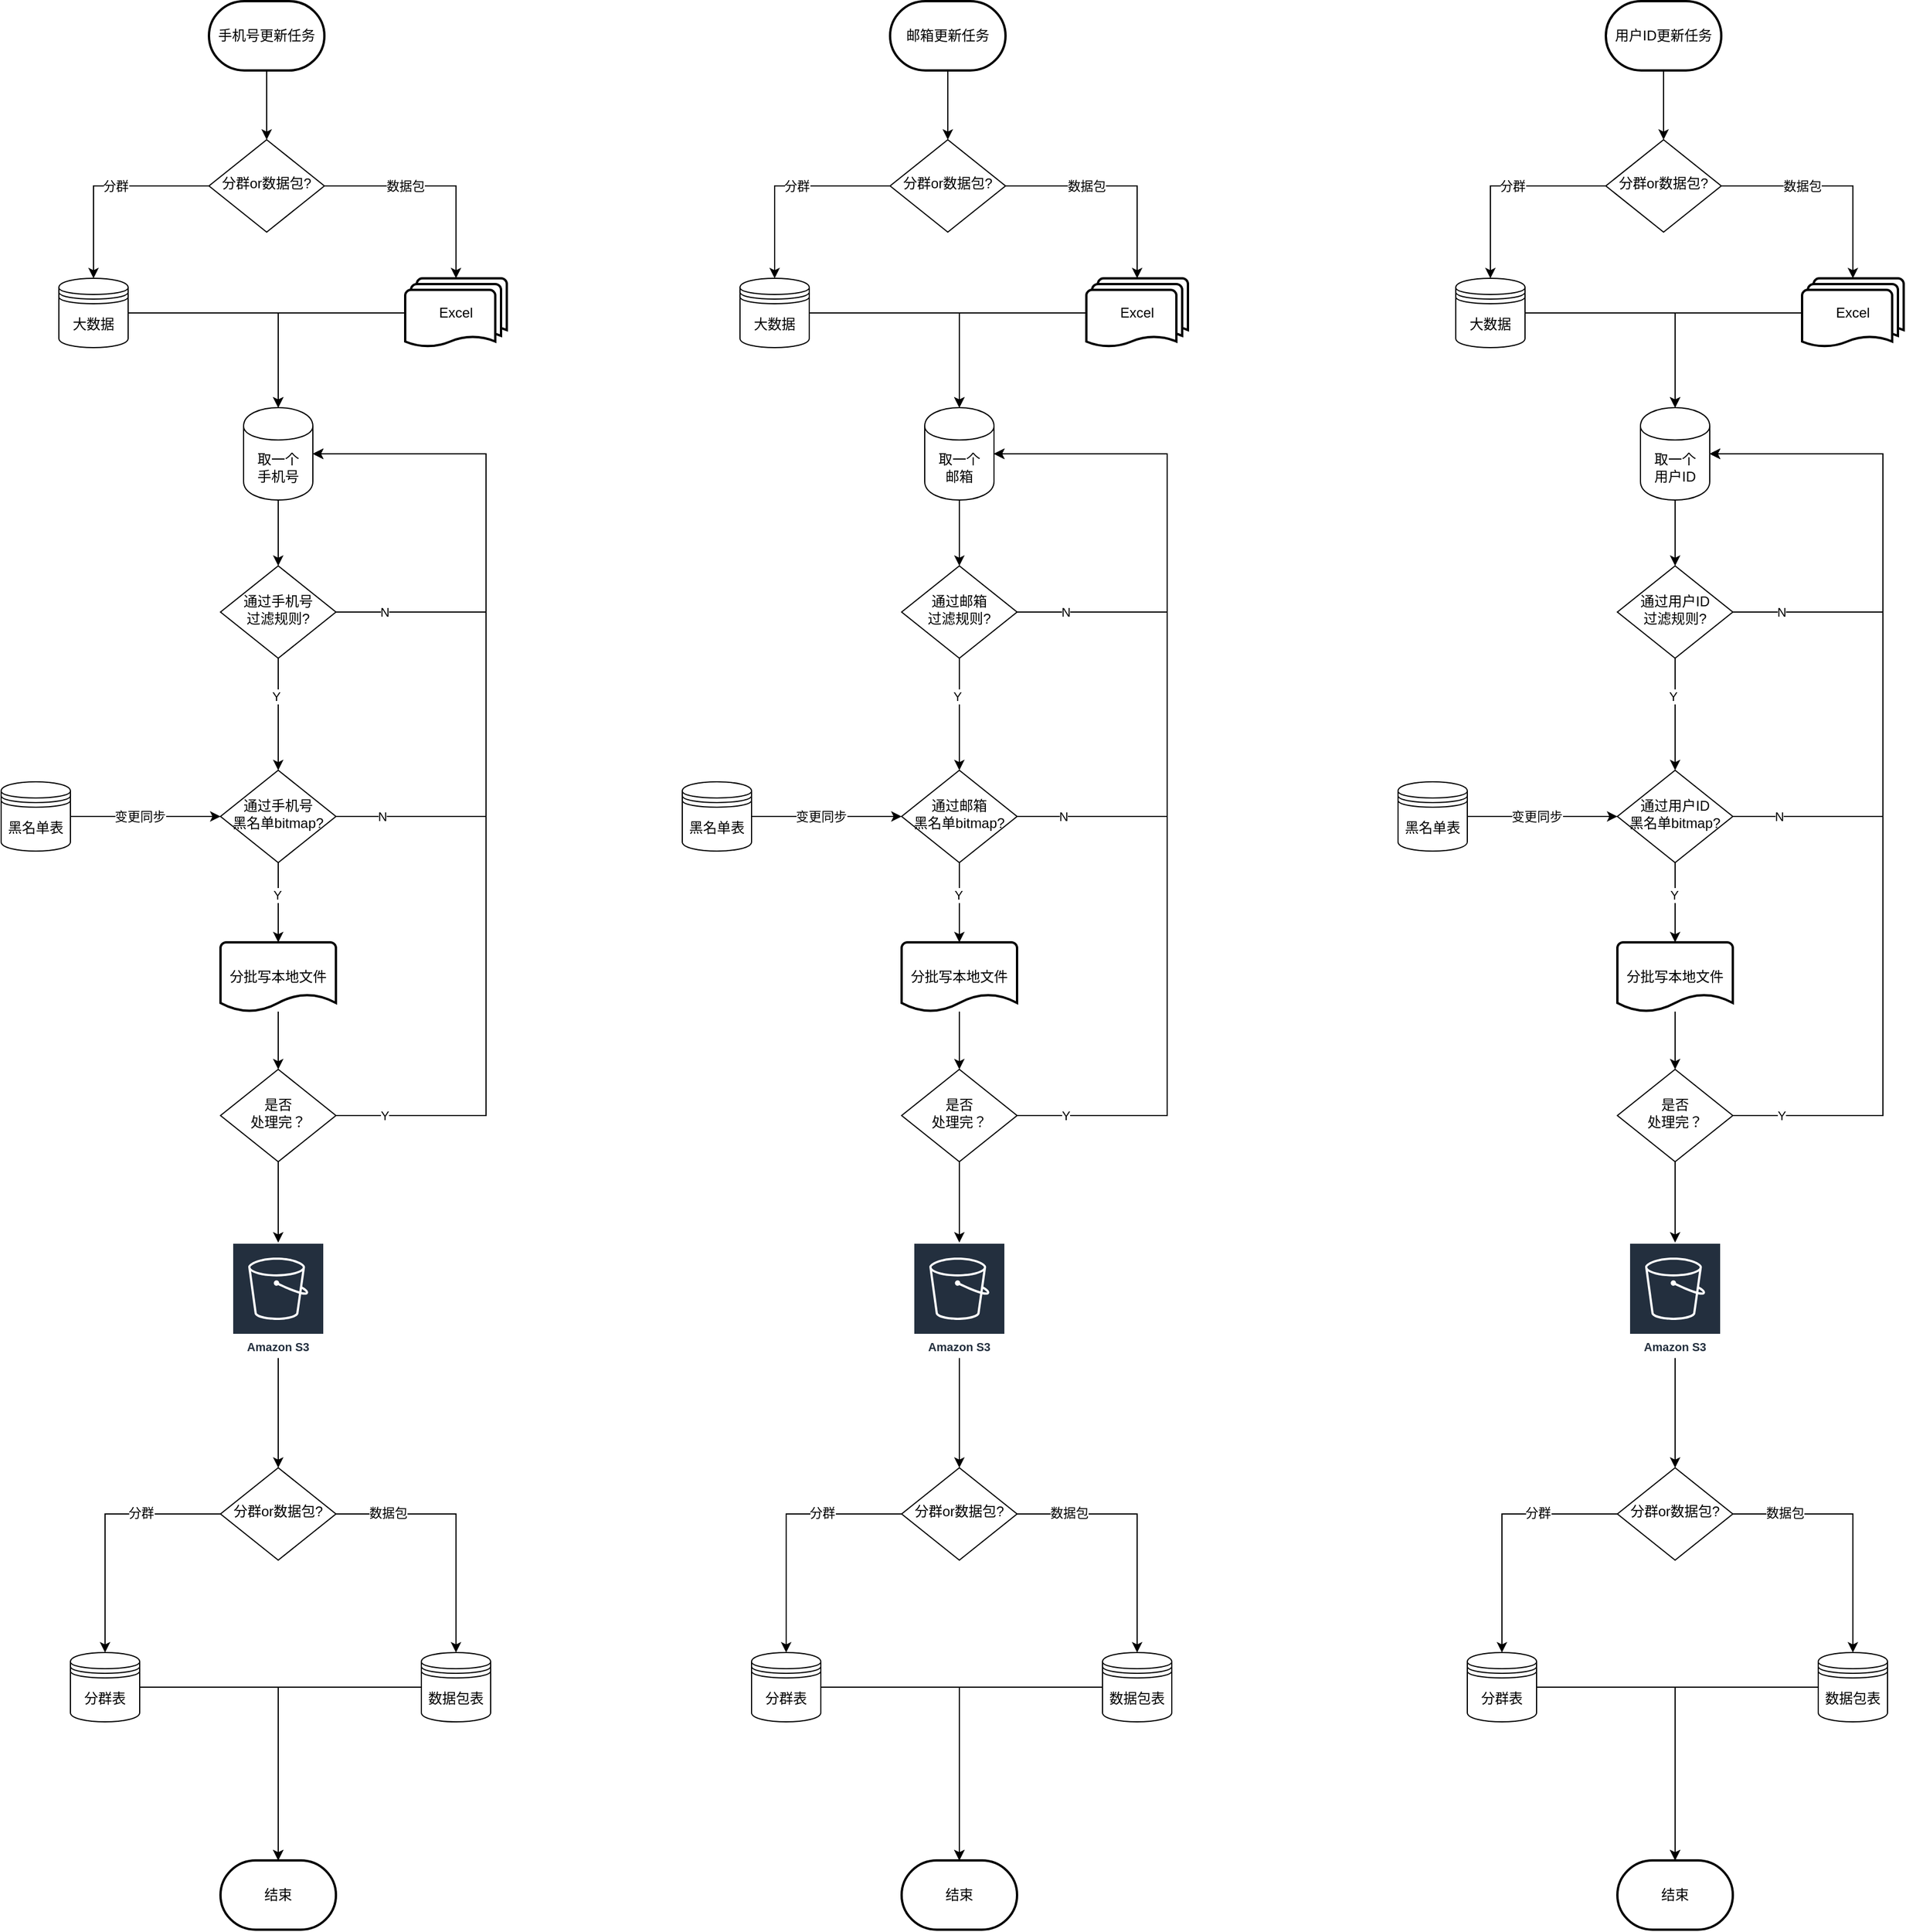 <mxfile version="24.4.13" type="github">
  <diagram id="C5RBs43oDa-KdzZeNtuy" name="Page-1">
    <mxGraphModel dx="2133" dy="1875" grid="1" gridSize="10" guides="1" tooltips="1" connect="1" arrows="1" fold="1" page="1" pageScale="1" pageWidth="827" pageHeight="1169" math="0" shadow="0">
      <root>
        <mxCell id="WIyWlLk6GJQsqaUBKTNV-0" />
        <mxCell id="WIyWlLk6GJQsqaUBKTNV-1" parent="WIyWlLk6GJQsqaUBKTNV-0" />
        <mxCell id="bD7i3Z7t6EMsV-FZN9qI-13" value="" style="edgeStyle=orthogonalEdgeStyle;rounded=0;orthogonalLoop=1;jettySize=auto;html=1;" edge="1" parent="WIyWlLk6GJQsqaUBKTNV-1" source="WIyWlLk6GJQsqaUBKTNV-6" target="bD7i3Z7t6EMsV-FZN9qI-12">
          <mxGeometry relative="1" as="geometry" />
        </mxCell>
        <mxCell id="bD7i3Z7t6EMsV-FZN9qI-194" value="Y" style="edgeLabel;html=1;align=center;verticalAlign=middle;resizable=0;points=[];" vertex="1" connectable="0" parent="bD7i3Z7t6EMsV-FZN9qI-13">
          <mxGeometry x="-0.317" y="-2" relative="1" as="geometry">
            <mxPoint as="offset" />
          </mxGeometry>
        </mxCell>
        <mxCell id="bD7i3Z7t6EMsV-FZN9qI-193" style="edgeStyle=orthogonalEdgeStyle;rounded=0;orthogonalLoop=1;jettySize=auto;html=1;entryX=1;entryY=0.5;entryDx=0;entryDy=0;exitX=1;exitY=0.5;exitDx=0;exitDy=0;" edge="1" parent="WIyWlLk6GJQsqaUBKTNV-1" source="WIyWlLk6GJQsqaUBKTNV-6" target="bD7i3Z7t6EMsV-FZN9qI-188">
          <mxGeometry relative="1" as="geometry">
            <Array as="points">
              <mxPoint x="410" y="359" />
              <mxPoint x="410" y="222" />
            </Array>
          </mxGeometry>
        </mxCell>
        <mxCell id="bD7i3Z7t6EMsV-FZN9qI-197" value="N" style="edgeLabel;html=1;align=center;verticalAlign=middle;resizable=0;points=[];" vertex="1" connectable="0" parent="bD7i3Z7t6EMsV-FZN9qI-193">
          <mxGeometry x="-0.798" relative="1" as="geometry">
            <mxPoint as="offset" />
          </mxGeometry>
        </mxCell>
        <mxCell id="WIyWlLk6GJQsqaUBKTNV-6" value="通过手机号&lt;br&gt;过滤规则?" style="rhombus;whiteSpace=wrap;html=1;shadow=0;fontFamily=Helvetica;fontSize=12;align=center;strokeWidth=1;spacing=6;spacingTop=-4;" parent="WIyWlLk6GJQsqaUBKTNV-1" vertex="1">
          <mxGeometry x="180" y="319" width="100" height="80" as="geometry" />
        </mxCell>
        <mxCell id="bD7i3Z7t6EMsV-FZN9qI-18" value="" style="edgeStyle=orthogonalEdgeStyle;rounded=0;orthogonalLoop=1;jettySize=auto;html=1;" edge="1" parent="WIyWlLk6GJQsqaUBKTNV-1" source="bD7i3Z7t6EMsV-FZN9qI-12" target="bD7i3Z7t6EMsV-FZN9qI-17">
          <mxGeometry relative="1" as="geometry" />
        </mxCell>
        <mxCell id="bD7i3Z7t6EMsV-FZN9qI-19" value="Y" style="edgeLabel;html=1;align=center;verticalAlign=middle;resizable=0;points=[];" vertex="1" connectable="0" parent="bD7i3Z7t6EMsV-FZN9qI-18">
          <mxGeometry x="-0.2" y="-1" relative="1" as="geometry">
            <mxPoint as="offset" />
          </mxGeometry>
        </mxCell>
        <mxCell id="bD7i3Z7t6EMsV-FZN9qI-195" style="edgeStyle=orthogonalEdgeStyle;rounded=0;orthogonalLoop=1;jettySize=auto;html=1;entryX=1;entryY=0.5;entryDx=0;entryDy=0;exitX=1;exitY=0.5;exitDx=0;exitDy=0;" edge="1" parent="WIyWlLk6GJQsqaUBKTNV-1" source="bD7i3Z7t6EMsV-FZN9qI-12" target="bD7i3Z7t6EMsV-FZN9qI-188">
          <mxGeometry relative="1" as="geometry">
            <Array as="points">
              <mxPoint x="410" y="536" />
              <mxPoint x="410" y="222" />
            </Array>
          </mxGeometry>
        </mxCell>
        <mxCell id="bD7i3Z7t6EMsV-FZN9qI-196" value="N" style="edgeLabel;html=1;align=center;verticalAlign=middle;resizable=0;points=[];" vertex="1" connectable="0" parent="bD7i3Z7t6EMsV-FZN9qI-195">
          <mxGeometry x="-0.867" relative="1" as="geometry">
            <mxPoint as="offset" />
          </mxGeometry>
        </mxCell>
        <mxCell id="bD7i3Z7t6EMsV-FZN9qI-12" value="通过手机号&lt;br&gt;黑名单bitmap?" style="rhombus;whiteSpace=wrap;html=1;shadow=0;fontFamily=Helvetica;fontSize=12;align=center;strokeWidth=1;spacing=6;spacingTop=-4;" vertex="1" parent="WIyWlLk6GJQsqaUBKTNV-1">
          <mxGeometry x="180" y="496" width="100" height="80" as="geometry" />
        </mxCell>
        <mxCell id="bD7i3Z7t6EMsV-FZN9qI-171" style="edgeStyle=orthogonalEdgeStyle;rounded=0;orthogonalLoop=1;jettySize=auto;html=1;entryX=0.5;entryY=0;entryDx=0;entryDy=0;" edge="1" parent="WIyWlLk6GJQsqaUBKTNV-1" source="bD7i3Z7t6EMsV-FZN9qI-17" target="bD7i3Z7t6EMsV-FZN9qI-170">
          <mxGeometry relative="1" as="geometry" />
        </mxCell>
        <mxCell id="bD7i3Z7t6EMsV-FZN9qI-17" value="分批写本地文件" style="strokeWidth=2;html=1;shape=mxgraph.flowchart.document2;whiteSpace=wrap;size=0.25;direction=east;" vertex="1" parent="WIyWlLk6GJQsqaUBKTNV-1">
          <mxGeometry x="180" y="645" width="100" height="60" as="geometry" />
        </mxCell>
        <mxCell id="bD7i3Z7t6EMsV-FZN9qI-22" value="分群表" style="shape=datastore;whiteSpace=wrap;html=1;" vertex="1" parent="WIyWlLk6GJQsqaUBKTNV-1">
          <mxGeometry x="50" y="1260" width="60" height="60" as="geometry" />
        </mxCell>
        <mxCell id="bD7i3Z7t6EMsV-FZN9qI-26" value="数据包表" style="shape=datastore;whiteSpace=wrap;html=1;" vertex="1" parent="WIyWlLk6GJQsqaUBKTNV-1">
          <mxGeometry x="354" y="1260" width="60" height="60" as="geometry" />
        </mxCell>
        <mxCell id="bD7i3Z7t6EMsV-FZN9qI-200" value="" style="edgeStyle=orthogonalEdgeStyle;rounded=0;orthogonalLoop=1;jettySize=auto;html=1;" edge="1" parent="WIyWlLk6GJQsqaUBKTNV-1" source="bD7i3Z7t6EMsV-FZN9qI-32" target="bD7i3Z7t6EMsV-FZN9qI-175">
          <mxGeometry relative="1" as="geometry" />
        </mxCell>
        <mxCell id="bD7i3Z7t6EMsV-FZN9qI-32" value="手机号更新任务" style="strokeWidth=2;html=1;shape=mxgraph.flowchart.terminator;whiteSpace=wrap;" vertex="1" parent="WIyWlLk6GJQsqaUBKTNV-1">
          <mxGeometry x="170" y="-170" width="100" height="60" as="geometry" />
        </mxCell>
        <mxCell id="bD7i3Z7t6EMsV-FZN9qI-35" value="结束" style="strokeWidth=2;html=1;shape=mxgraph.flowchart.terminator;whiteSpace=wrap;" vertex="1" parent="WIyWlLk6GJQsqaUBKTNV-1">
          <mxGeometry x="180" y="1440" width="100" height="60" as="geometry" />
        </mxCell>
        <mxCell id="bD7i3Z7t6EMsV-FZN9qI-75" style="edgeStyle=orthogonalEdgeStyle;rounded=0;orthogonalLoop=1;jettySize=auto;html=1;entryX=0;entryY=0.5;entryDx=0;entryDy=0;" edge="1" parent="WIyWlLk6GJQsqaUBKTNV-1" source="bD7i3Z7t6EMsV-FZN9qI-74" target="bD7i3Z7t6EMsV-FZN9qI-12">
          <mxGeometry relative="1" as="geometry" />
        </mxCell>
        <mxCell id="bD7i3Z7t6EMsV-FZN9qI-76" value="变更同步" style="edgeLabel;html=1;align=center;verticalAlign=middle;resizable=0;points=[];" vertex="1" connectable="0" parent="bD7i3Z7t6EMsV-FZN9qI-75">
          <mxGeometry x="-0.083" y="-3" relative="1" as="geometry">
            <mxPoint y="-3" as="offset" />
          </mxGeometry>
        </mxCell>
        <mxCell id="bD7i3Z7t6EMsV-FZN9qI-74" value="黑名单表" style="shape=datastore;whiteSpace=wrap;html=1;" vertex="1" parent="WIyWlLk6GJQsqaUBKTNV-1">
          <mxGeometry x="-10" y="506" width="60" height="60" as="geometry" />
        </mxCell>
        <mxCell id="bD7i3Z7t6EMsV-FZN9qI-198" style="edgeStyle=orthogonalEdgeStyle;rounded=0;orthogonalLoop=1;jettySize=auto;html=1;entryX=1;entryY=0.5;entryDx=0;entryDy=0;exitX=1;exitY=0.5;exitDx=0;exitDy=0;" edge="1" parent="WIyWlLk6GJQsqaUBKTNV-1" source="bD7i3Z7t6EMsV-FZN9qI-170" target="bD7i3Z7t6EMsV-FZN9qI-188">
          <mxGeometry relative="1" as="geometry">
            <Array as="points">
              <mxPoint x="410" y="795" />
              <mxPoint x="410" y="222" />
            </Array>
          </mxGeometry>
        </mxCell>
        <mxCell id="bD7i3Z7t6EMsV-FZN9qI-199" value="Y" style="edgeLabel;html=1;align=center;verticalAlign=middle;resizable=0;points=[];" vertex="1" connectable="0" parent="bD7i3Z7t6EMsV-FZN9qI-198">
          <mxGeometry x="-0.902" relative="1" as="geometry">
            <mxPoint as="offset" />
          </mxGeometry>
        </mxCell>
        <mxCell id="bD7i3Z7t6EMsV-FZN9qI-207" value="" style="edgeStyle=orthogonalEdgeStyle;rounded=0;orthogonalLoop=1;jettySize=auto;html=1;" edge="1" parent="WIyWlLk6GJQsqaUBKTNV-1" source="bD7i3Z7t6EMsV-FZN9qI-170" target="bD7i3Z7t6EMsV-FZN9qI-206">
          <mxGeometry relative="1" as="geometry" />
        </mxCell>
        <mxCell id="bD7i3Z7t6EMsV-FZN9qI-170" value="是否&lt;br&gt;处理完？" style="rhombus;whiteSpace=wrap;html=1;shadow=0;fontFamily=Helvetica;fontSize=12;align=center;strokeWidth=1;spacing=6;spacingTop=-4;" vertex="1" parent="WIyWlLk6GJQsqaUBKTNV-1">
          <mxGeometry x="180" y="755" width="100" height="80" as="geometry" />
        </mxCell>
        <mxCell id="bD7i3Z7t6EMsV-FZN9qI-177" style="edgeStyle=orthogonalEdgeStyle;rounded=0;orthogonalLoop=1;jettySize=auto;html=1;exitX=0;exitY=0.5;exitDx=0;exitDy=0;entryX=0.5;entryY=0;entryDx=0;entryDy=0;" edge="1" parent="WIyWlLk6GJQsqaUBKTNV-1" source="bD7i3Z7t6EMsV-FZN9qI-175" target="bD7i3Z7t6EMsV-FZN9qI-176">
          <mxGeometry relative="1" as="geometry" />
        </mxCell>
        <mxCell id="bD7i3Z7t6EMsV-FZN9qI-178" value="分群" style="edgeLabel;html=1;align=center;verticalAlign=middle;resizable=0;points=[];" vertex="1" connectable="0" parent="bD7i3Z7t6EMsV-FZN9qI-177">
          <mxGeometry x="-0.1" y="3" relative="1" as="geometry">
            <mxPoint y="-3" as="offset" />
          </mxGeometry>
        </mxCell>
        <mxCell id="bD7i3Z7t6EMsV-FZN9qI-175" value="分群or数据包?" style="rhombus;whiteSpace=wrap;html=1;shadow=0;fontFamily=Helvetica;fontSize=12;align=center;strokeWidth=1;spacing=6;spacingTop=-4;" vertex="1" parent="WIyWlLk6GJQsqaUBKTNV-1">
          <mxGeometry x="170" y="-50" width="100" height="80" as="geometry" />
        </mxCell>
        <mxCell id="bD7i3Z7t6EMsV-FZN9qI-189" style="edgeStyle=orthogonalEdgeStyle;rounded=0;orthogonalLoop=1;jettySize=auto;html=1;entryX=0.5;entryY=0;entryDx=0;entryDy=0;" edge="1" parent="WIyWlLk6GJQsqaUBKTNV-1" source="bD7i3Z7t6EMsV-FZN9qI-176" target="bD7i3Z7t6EMsV-FZN9qI-188">
          <mxGeometry relative="1" as="geometry" />
        </mxCell>
        <mxCell id="bD7i3Z7t6EMsV-FZN9qI-176" value="大数据" style="shape=datastore;whiteSpace=wrap;html=1;" vertex="1" parent="WIyWlLk6GJQsqaUBKTNV-1">
          <mxGeometry x="40" y="70" width="60" height="60" as="geometry" />
        </mxCell>
        <mxCell id="bD7i3Z7t6EMsV-FZN9qI-190" style="edgeStyle=orthogonalEdgeStyle;rounded=0;orthogonalLoop=1;jettySize=auto;html=1;entryX=0.5;entryY=0;entryDx=0;entryDy=0;" edge="1" parent="WIyWlLk6GJQsqaUBKTNV-1" source="bD7i3Z7t6EMsV-FZN9qI-179" target="bD7i3Z7t6EMsV-FZN9qI-188">
          <mxGeometry relative="1" as="geometry" />
        </mxCell>
        <mxCell id="bD7i3Z7t6EMsV-FZN9qI-179" value="Excel" style="strokeWidth=2;html=1;shape=mxgraph.flowchart.multi-document;whiteSpace=wrap;" vertex="1" parent="WIyWlLk6GJQsqaUBKTNV-1">
          <mxGeometry x="340" y="70" width="88" height="60" as="geometry" />
        </mxCell>
        <mxCell id="bD7i3Z7t6EMsV-FZN9qI-180" style="edgeStyle=orthogonalEdgeStyle;rounded=0;orthogonalLoop=1;jettySize=auto;html=1;entryX=0.5;entryY=0;entryDx=0;entryDy=0;entryPerimeter=0;" edge="1" parent="WIyWlLk6GJQsqaUBKTNV-1" source="bD7i3Z7t6EMsV-FZN9qI-175" target="bD7i3Z7t6EMsV-FZN9qI-179">
          <mxGeometry relative="1" as="geometry" />
        </mxCell>
        <mxCell id="bD7i3Z7t6EMsV-FZN9qI-181" value="数据包" style="edgeLabel;html=1;align=center;verticalAlign=middle;resizable=0;points=[];" vertex="1" connectable="0" parent="bD7i3Z7t6EMsV-FZN9qI-180">
          <mxGeometry x="-0.283" y="-2" relative="1" as="geometry">
            <mxPoint y="-2" as="offset" />
          </mxGeometry>
        </mxCell>
        <mxCell id="bD7i3Z7t6EMsV-FZN9qI-191" style="edgeStyle=orthogonalEdgeStyle;rounded=0;orthogonalLoop=1;jettySize=auto;html=1;entryX=0.5;entryY=0;entryDx=0;entryDy=0;" edge="1" parent="WIyWlLk6GJQsqaUBKTNV-1" source="bD7i3Z7t6EMsV-FZN9qI-188" target="WIyWlLk6GJQsqaUBKTNV-6">
          <mxGeometry relative="1" as="geometry" />
        </mxCell>
        <mxCell id="bD7i3Z7t6EMsV-FZN9qI-188" value="取一个&lt;br&gt;手机号" style="shape=cylinder;whiteSpace=wrap;html=1;boundedLbl=1;backgroundOutline=1;" vertex="1" parent="WIyWlLk6GJQsqaUBKTNV-1">
          <mxGeometry x="200" y="182" width="60" height="80" as="geometry" />
        </mxCell>
        <mxCell id="bD7i3Z7t6EMsV-FZN9qI-204" style="edgeStyle=orthogonalEdgeStyle;rounded=0;orthogonalLoop=1;jettySize=auto;html=1;exitX=0;exitY=0.5;exitDx=0;exitDy=0;entryX=0.5;entryY=0;entryDx=0;entryDy=0;" edge="1" parent="WIyWlLk6GJQsqaUBKTNV-1" source="bD7i3Z7t6EMsV-FZN9qI-201" target="bD7i3Z7t6EMsV-FZN9qI-22">
          <mxGeometry relative="1" as="geometry" />
        </mxCell>
        <mxCell id="bD7i3Z7t6EMsV-FZN9qI-211" value="分群" style="edgeLabel;html=1;align=center;verticalAlign=middle;resizable=0;points=[];" vertex="1" connectable="0" parent="bD7i3Z7t6EMsV-FZN9qI-204">
          <mxGeometry x="-0.373" y="3" relative="1" as="geometry">
            <mxPoint y="-4" as="offset" />
          </mxGeometry>
        </mxCell>
        <mxCell id="bD7i3Z7t6EMsV-FZN9qI-205" style="edgeStyle=orthogonalEdgeStyle;rounded=0;orthogonalLoop=1;jettySize=auto;html=1;" edge="1" parent="WIyWlLk6GJQsqaUBKTNV-1" source="bD7i3Z7t6EMsV-FZN9qI-201" target="bD7i3Z7t6EMsV-FZN9qI-26">
          <mxGeometry relative="1" as="geometry" />
        </mxCell>
        <mxCell id="bD7i3Z7t6EMsV-FZN9qI-212" value="数据包" style="edgeLabel;html=1;align=center;verticalAlign=middle;resizable=0;points=[];" vertex="1" connectable="0" parent="bD7i3Z7t6EMsV-FZN9qI-205">
          <mxGeometry x="-0.598" y="3" relative="1" as="geometry">
            <mxPoint y="2" as="offset" />
          </mxGeometry>
        </mxCell>
        <mxCell id="bD7i3Z7t6EMsV-FZN9qI-201" value="分群or数据包?" style="rhombus;whiteSpace=wrap;html=1;shadow=0;fontFamily=Helvetica;fontSize=12;align=center;strokeWidth=1;spacing=6;spacingTop=-4;" vertex="1" parent="WIyWlLk6GJQsqaUBKTNV-1">
          <mxGeometry x="180" y="1100" width="100" height="80" as="geometry" />
        </mxCell>
        <mxCell id="bD7i3Z7t6EMsV-FZN9qI-208" value="" style="edgeStyle=orthogonalEdgeStyle;rounded=0;orthogonalLoop=1;jettySize=auto;html=1;" edge="1" parent="WIyWlLk6GJQsqaUBKTNV-1" source="bD7i3Z7t6EMsV-FZN9qI-206" target="bD7i3Z7t6EMsV-FZN9qI-201">
          <mxGeometry relative="1" as="geometry" />
        </mxCell>
        <mxCell id="bD7i3Z7t6EMsV-FZN9qI-206" value="Amazon S3" style="sketch=0;outlineConnect=0;fontColor=#232F3E;gradientColor=none;strokeColor=#ffffff;fillColor=#232F3E;dashed=0;verticalLabelPosition=middle;verticalAlign=bottom;align=center;html=1;whiteSpace=wrap;fontSize=10;fontStyle=1;spacing=3;shape=mxgraph.aws4.productIcon;prIcon=mxgraph.aws4.s3;" vertex="1" parent="WIyWlLk6GJQsqaUBKTNV-1">
          <mxGeometry x="190" y="905" width="80" height="100" as="geometry" />
        </mxCell>
        <mxCell id="bD7i3Z7t6EMsV-FZN9qI-209" style="edgeStyle=orthogonalEdgeStyle;rounded=0;orthogonalLoop=1;jettySize=auto;html=1;entryX=0.5;entryY=0;entryDx=0;entryDy=0;entryPerimeter=0;" edge="1" parent="WIyWlLk6GJQsqaUBKTNV-1" source="bD7i3Z7t6EMsV-FZN9qI-22" target="bD7i3Z7t6EMsV-FZN9qI-35">
          <mxGeometry relative="1" as="geometry" />
        </mxCell>
        <mxCell id="bD7i3Z7t6EMsV-FZN9qI-210" style="edgeStyle=orthogonalEdgeStyle;rounded=0;orthogonalLoop=1;jettySize=auto;html=1;entryX=0.5;entryY=0;entryDx=0;entryDy=0;entryPerimeter=0;" edge="1" parent="WIyWlLk6GJQsqaUBKTNV-1" source="bD7i3Z7t6EMsV-FZN9qI-26" target="bD7i3Z7t6EMsV-FZN9qI-35">
          <mxGeometry relative="1" as="geometry" />
        </mxCell>
        <mxCell id="bD7i3Z7t6EMsV-FZN9qI-213" value="" style="edgeStyle=orthogonalEdgeStyle;rounded=0;orthogonalLoop=1;jettySize=auto;html=1;" edge="1" parent="WIyWlLk6GJQsqaUBKTNV-1" source="bD7i3Z7t6EMsV-FZN9qI-217" target="bD7i3Z7t6EMsV-FZN9qI-222">
          <mxGeometry relative="1" as="geometry" />
        </mxCell>
        <mxCell id="bD7i3Z7t6EMsV-FZN9qI-214" value="Y" style="edgeLabel;html=1;align=center;verticalAlign=middle;resizable=0;points=[];" vertex="1" connectable="0" parent="bD7i3Z7t6EMsV-FZN9qI-213">
          <mxGeometry x="-0.317" y="-2" relative="1" as="geometry">
            <mxPoint as="offset" />
          </mxGeometry>
        </mxCell>
        <mxCell id="bD7i3Z7t6EMsV-FZN9qI-215" style="edgeStyle=orthogonalEdgeStyle;rounded=0;orthogonalLoop=1;jettySize=auto;html=1;entryX=1;entryY=0.5;entryDx=0;entryDy=0;exitX=1;exitY=0.5;exitDx=0;exitDy=0;" edge="1" parent="WIyWlLk6GJQsqaUBKTNV-1" source="bD7i3Z7t6EMsV-FZN9qI-217" target="bD7i3Z7t6EMsV-FZN9qI-247">
          <mxGeometry relative="1" as="geometry">
            <Array as="points">
              <mxPoint x="1000" y="359" />
              <mxPoint x="1000" y="222" />
            </Array>
          </mxGeometry>
        </mxCell>
        <mxCell id="bD7i3Z7t6EMsV-FZN9qI-216" value="N" style="edgeLabel;html=1;align=center;verticalAlign=middle;resizable=0;points=[];" vertex="1" connectable="0" parent="bD7i3Z7t6EMsV-FZN9qI-215">
          <mxGeometry x="-0.798" relative="1" as="geometry">
            <mxPoint as="offset" />
          </mxGeometry>
        </mxCell>
        <mxCell id="bD7i3Z7t6EMsV-FZN9qI-217" value="通过邮箱&lt;br&gt;过滤规则?" style="rhombus;whiteSpace=wrap;html=1;shadow=0;fontFamily=Helvetica;fontSize=12;align=center;strokeWidth=1;spacing=6;spacingTop=-4;" vertex="1" parent="WIyWlLk6GJQsqaUBKTNV-1">
          <mxGeometry x="770" y="319" width="100" height="80" as="geometry" />
        </mxCell>
        <mxCell id="bD7i3Z7t6EMsV-FZN9qI-218" value="" style="edgeStyle=orthogonalEdgeStyle;rounded=0;orthogonalLoop=1;jettySize=auto;html=1;" edge="1" parent="WIyWlLk6GJQsqaUBKTNV-1" source="bD7i3Z7t6EMsV-FZN9qI-222" target="bD7i3Z7t6EMsV-FZN9qI-224">
          <mxGeometry relative="1" as="geometry" />
        </mxCell>
        <mxCell id="bD7i3Z7t6EMsV-FZN9qI-219" value="Y" style="edgeLabel;html=1;align=center;verticalAlign=middle;resizable=0;points=[];" vertex="1" connectable="0" parent="bD7i3Z7t6EMsV-FZN9qI-218">
          <mxGeometry x="-0.2" y="-1" relative="1" as="geometry">
            <mxPoint as="offset" />
          </mxGeometry>
        </mxCell>
        <mxCell id="bD7i3Z7t6EMsV-FZN9qI-220" style="edgeStyle=orthogonalEdgeStyle;rounded=0;orthogonalLoop=1;jettySize=auto;html=1;entryX=1;entryY=0.5;entryDx=0;entryDy=0;exitX=1;exitY=0.5;exitDx=0;exitDy=0;" edge="1" parent="WIyWlLk6GJQsqaUBKTNV-1" source="bD7i3Z7t6EMsV-FZN9qI-222" target="bD7i3Z7t6EMsV-FZN9qI-247">
          <mxGeometry relative="1" as="geometry">
            <Array as="points">
              <mxPoint x="1000" y="536" />
              <mxPoint x="1000" y="222" />
            </Array>
          </mxGeometry>
        </mxCell>
        <mxCell id="bD7i3Z7t6EMsV-FZN9qI-221" value="N" style="edgeLabel;html=1;align=center;verticalAlign=middle;resizable=0;points=[];" vertex="1" connectable="0" parent="bD7i3Z7t6EMsV-FZN9qI-220">
          <mxGeometry x="-0.867" relative="1" as="geometry">
            <mxPoint as="offset" />
          </mxGeometry>
        </mxCell>
        <mxCell id="bD7i3Z7t6EMsV-FZN9qI-222" value="通过邮箱&lt;br&gt;黑名单bitmap?" style="rhombus;whiteSpace=wrap;html=1;shadow=0;fontFamily=Helvetica;fontSize=12;align=center;strokeWidth=1;spacing=6;spacingTop=-4;" vertex="1" parent="WIyWlLk6GJQsqaUBKTNV-1">
          <mxGeometry x="770" y="496" width="100" height="80" as="geometry" />
        </mxCell>
        <mxCell id="bD7i3Z7t6EMsV-FZN9qI-223" style="edgeStyle=orthogonalEdgeStyle;rounded=0;orthogonalLoop=1;jettySize=auto;html=1;entryX=0.5;entryY=0;entryDx=0;entryDy=0;" edge="1" parent="WIyWlLk6GJQsqaUBKTNV-1" source="bD7i3Z7t6EMsV-FZN9qI-224" target="bD7i3Z7t6EMsV-FZN9qI-236">
          <mxGeometry relative="1" as="geometry" />
        </mxCell>
        <mxCell id="bD7i3Z7t6EMsV-FZN9qI-224" value="分批写本地文件" style="strokeWidth=2;html=1;shape=mxgraph.flowchart.document2;whiteSpace=wrap;size=0.25;direction=east;" vertex="1" parent="WIyWlLk6GJQsqaUBKTNV-1">
          <mxGeometry x="770" y="645" width="100" height="60" as="geometry" />
        </mxCell>
        <mxCell id="bD7i3Z7t6EMsV-FZN9qI-225" value="分群表" style="shape=datastore;whiteSpace=wrap;html=1;" vertex="1" parent="WIyWlLk6GJQsqaUBKTNV-1">
          <mxGeometry x="640" y="1260" width="60" height="60" as="geometry" />
        </mxCell>
        <mxCell id="bD7i3Z7t6EMsV-FZN9qI-226" value="数据包表" style="shape=datastore;whiteSpace=wrap;html=1;" vertex="1" parent="WIyWlLk6GJQsqaUBKTNV-1">
          <mxGeometry x="944" y="1260" width="60" height="60" as="geometry" />
        </mxCell>
        <mxCell id="bD7i3Z7t6EMsV-FZN9qI-227" value="" style="edgeStyle=orthogonalEdgeStyle;rounded=0;orthogonalLoop=1;jettySize=auto;html=1;" edge="1" parent="WIyWlLk6GJQsqaUBKTNV-1" source="bD7i3Z7t6EMsV-FZN9qI-228" target="bD7i3Z7t6EMsV-FZN9qI-239">
          <mxGeometry relative="1" as="geometry" />
        </mxCell>
        <mxCell id="bD7i3Z7t6EMsV-FZN9qI-228" value="邮箱更新任务" style="strokeWidth=2;html=1;shape=mxgraph.flowchart.terminator;whiteSpace=wrap;" vertex="1" parent="WIyWlLk6GJQsqaUBKTNV-1">
          <mxGeometry x="760" y="-170" width="100" height="60" as="geometry" />
        </mxCell>
        <mxCell id="bD7i3Z7t6EMsV-FZN9qI-229" value="结束" style="strokeWidth=2;html=1;shape=mxgraph.flowchart.terminator;whiteSpace=wrap;" vertex="1" parent="WIyWlLk6GJQsqaUBKTNV-1">
          <mxGeometry x="770" y="1440" width="100" height="60" as="geometry" />
        </mxCell>
        <mxCell id="bD7i3Z7t6EMsV-FZN9qI-230" style="edgeStyle=orthogonalEdgeStyle;rounded=0;orthogonalLoop=1;jettySize=auto;html=1;entryX=0;entryY=0.5;entryDx=0;entryDy=0;" edge="1" parent="WIyWlLk6GJQsqaUBKTNV-1" source="bD7i3Z7t6EMsV-FZN9qI-232" target="bD7i3Z7t6EMsV-FZN9qI-222">
          <mxGeometry relative="1" as="geometry" />
        </mxCell>
        <mxCell id="bD7i3Z7t6EMsV-FZN9qI-231" value="变更同步" style="edgeLabel;html=1;align=center;verticalAlign=middle;resizable=0;points=[];" vertex="1" connectable="0" parent="bD7i3Z7t6EMsV-FZN9qI-230">
          <mxGeometry x="-0.083" y="-3" relative="1" as="geometry">
            <mxPoint y="-3" as="offset" />
          </mxGeometry>
        </mxCell>
        <mxCell id="bD7i3Z7t6EMsV-FZN9qI-232" value="黑名单表" style="shape=datastore;whiteSpace=wrap;html=1;" vertex="1" parent="WIyWlLk6GJQsqaUBKTNV-1">
          <mxGeometry x="580" y="506" width="60" height="60" as="geometry" />
        </mxCell>
        <mxCell id="bD7i3Z7t6EMsV-FZN9qI-233" style="edgeStyle=orthogonalEdgeStyle;rounded=0;orthogonalLoop=1;jettySize=auto;html=1;entryX=1;entryY=0.5;entryDx=0;entryDy=0;exitX=1;exitY=0.5;exitDx=0;exitDy=0;" edge="1" parent="WIyWlLk6GJQsqaUBKTNV-1" source="bD7i3Z7t6EMsV-FZN9qI-236" target="bD7i3Z7t6EMsV-FZN9qI-247">
          <mxGeometry relative="1" as="geometry">
            <Array as="points">
              <mxPoint x="1000" y="795" />
              <mxPoint x="1000" y="222" />
            </Array>
          </mxGeometry>
        </mxCell>
        <mxCell id="bD7i3Z7t6EMsV-FZN9qI-234" value="Y" style="edgeLabel;html=1;align=center;verticalAlign=middle;resizable=0;points=[];" vertex="1" connectable="0" parent="bD7i3Z7t6EMsV-FZN9qI-233">
          <mxGeometry x="-0.902" relative="1" as="geometry">
            <mxPoint as="offset" />
          </mxGeometry>
        </mxCell>
        <mxCell id="bD7i3Z7t6EMsV-FZN9qI-235" value="" style="edgeStyle=orthogonalEdgeStyle;rounded=0;orthogonalLoop=1;jettySize=auto;html=1;" edge="1" parent="WIyWlLk6GJQsqaUBKTNV-1" source="bD7i3Z7t6EMsV-FZN9qI-236" target="bD7i3Z7t6EMsV-FZN9qI-254">
          <mxGeometry relative="1" as="geometry" />
        </mxCell>
        <mxCell id="bD7i3Z7t6EMsV-FZN9qI-236" value="是否&lt;br&gt;处理完？" style="rhombus;whiteSpace=wrap;html=1;shadow=0;fontFamily=Helvetica;fontSize=12;align=center;strokeWidth=1;spacing=6;spacingTop=-4;" vertex="1" parent="WIyWlLk6GJQsqaUBKTNV-1">
          <mxGeometry x="770" y="755" width="100" height="80" as="geometry" />
        </mxCell>
        <mxCell id="bD7i3Z7t6EMsV-FZN9qI-237" style="edgeStyle=orthogonalEdgeStyle;rounded=0;orthogonalLoop=1;jettySize=auto;html=1;exitX=0;exitY=0.5;exitDx=0;exitDy=0;entryX=0.5;entryY=0;entryDx=0;entryDy=0;" edge="1" parent="WIyWlLk6GJQsqaUBKTNV-1" source="bD7i3Z7t6EMsV-FZN9qI-239" target="bD7i3Z7t6EMsV-FZN9qI-241">
          <mxGeometry relative="1" as="geometry" />
        </mxCell>
        <mxCell id="bD7i3Z7t6EMsV-FZN9qI-238" value="分群" style="edgeLabel;html=1;align=center;verticalAlign=middle;resizable=0;points=[];" vertex="1" connectable="0" parent="bD7i3Z7t6EMsV-FZN9qI-237">
          <mxGeometry x="-0.1" y="3" relative="1" as="geometry">
            <mxPoint y="-3" as="offset" />
          </mxGeometry>
        </mxCell>
        <mxCell id="bD7i3Z7t6EMsV-FZN9qI-239" value="分群or数据包?" style="rhombus;whiteSpace=wrap;html=1;shadow=0;fontFamily=Helvetica;fontSize=12;align=center;strokeWidth=1;spacing=6;spacingTop=-4;" vertex="1" parent="WIyWlLk6GJQsqaUBKTNV-1">
          <mxGeometry x="760" y="-50" width="100" height="80" as="geometry" />
        </mxCell>
        <mxCell id="bD7i3Z7t6EMsV-FZN9qI-240" style="edgeStyle=orthogonalEdgeStyle;rounded=0;orthogonalLoop=1;jettySize=auto;html=1;entryX=0.5;entryY=0;entryDx=0;entryDy=0;" edge="1" parent="WIyWlLk6GJQsqaUBKTNV-1" source="bD7i3Z7t6EMsV-FZN9qI-241" target="bD7i3Z7t6EMsV-FZN9qI-247">
          <mxGeometry relative="1" as="geometry" />
        </mxCell>
        <mxCell id="bD7i3Z7t6EMsV-FZN9qI-241" value="大数据" style="shape=datastore;whiteSpace=wrap;html=1;" vertex="1" parent="WIyWlLk6GJQsqaUBKTNV-1">
          <mxGeometry x="630" y="70" width="60" height="60" as="geometry" />
        </mxCell>
        <mxCell id="bD7i3Z7t6EMsV-FZN9qI-242" style="edgeStyle=orthogonalEdgeStyle;rounded=0;orthogonalLoop=1;jettySize=auto;html=1;entryX=0.5;entryY=0;entryDx=0;entryDy=0;" edge="1" parent="WIyWlLk6GJQsqaUBKTNV-1" source="bD7i3Z7t6EMsV-FZN9qI-243" target="bD7i3Z7t6EMsV-FZN9qI-247">
          <mxGeometry relative="1" as="geometry" />
        </mxCell>
        <mxCell id="bD7i3Z7t6EMsV-FZN9qI-243" value="Excel" style="strokeWidth=2;html=1;shape=mxgraph.flowchart.multi-document;whiteSpace=wrap;" vertex="1" parent="WIyWlLk6GJQsqaUBKTNV-1">
          <mxGeometry x="930" y="70" width="88" height="60" as="geometry" />
        </mxCell>
        <mxCell id="bD7i3Z7t6EMsV-FZN9qI-244" style="edgeStyle=orthogonalEdgeStyle;rounded=0;orthogonalLoop=1;jettySize=auto;html=1;entryX=0.5;entryY=0;entryDx=0;entryDy=0;entryPerimeter=0;" edge="1" parent="WIyWlLk6GJQsqaUBKTNV-1" source="bD7i3Z7t6EMsV-FZN9qI-239" target="bD7i3Z7t6EMsV-FZN9qI-243">
          <mxGeometry relative="1" as="geometry" />
        </mxCell>
        <mxCell id="bD7i3Z7t6EMsV-FZN9qI-245" value="数据包" style="edgeLabel;html=1;align=center;verticalAlign=middle;resizable=0;points=[];" vertex="1" connectable="0" parent="bD7i3Z7t6EMsV-FZN9qI-244">
          <mxGeometry x="-0.283" y="-2" relative="1" as="geometry">
            <mxPoint y="-2" as="offset" />
          </mxGeometry>
        </mxCell>
        <mxCell id="bD7i3Z7t6EMsV-FZN9qI-246" style="edgeStyle=orthogonalEdgeStyle;rounded=0;orthogonalLoop=1;jettySize=auto;html=1;entryX=0.5;entryY=0;entryDx=0;entryDy=0;" edge="1" parent="WIyWlLk6GJQsqaUBKTNV-1" source="bD7i3Z7t6EMsV-FZN9qI-247" target="bD7i3Z7t6EMsV-FZN9qI-217">
          <mxGeometry relative="1" as="geometry" />
        </mxCell>
        <mxCell id="bD7i3Z7t6EMsV-FZN9qI-247" value="取一个&lt;br&gt;邮箱" style="shape=cylinder;whiteSpace=wrap;html=1;boundedLbl=1;backgroundOutline=1;" vertex="1" parent="WIyWlLk6GJQsqaUBKTNV-1">
          <mxGeometry x="790" y="182" width="60" height="80" as="geometry" />
        </mxCell>
        <mxCell id="bD7i3Z7t6EMsV-FZN9qI-248" style="edgeStyle=orthogonalEdgeStyle;rounded=0;orthogonalLoop=1;jettySize=auto;html=1;exitX=0;exitY=0.5;exitDx=0;exitDy=0;entryX=0.5;entryY=0;entryDx=0;entryDy=0;" edge="1" parent="WIyWlLk6GJQsqaUBKTNV-1" source="bD7i3Z7t6EMsV-FZN9qI-252" target="bD7i3Z7t6EMsV-FZN9qI-225">
          <mxGeometry relative="1" as="geometry" />
        </mxCell>
        <mxCell id="bD7i3Z7t6EMsV-FZN9qI-249" value="分群" style="edgeLabel;html=1;align=center;verticalAlign=middle;resizable=0;points=[];" vertex="1" connectable="0" parent="bD7i3Z7t6EMsV-FZN9qI-248">
          <mxGeometry x="-0.373" y="3" relative="1" as="geometry">
            <mxPoint y="-4" as="offset" />
          </mxGeometry>
        </mxCell>
        <mxCell id="bD7i3Z7t6EMsV-FZN9qI-250" style="edgeStyle=orthogonalEdgeStyle;rounded=0;orthogonalLoop=1;jettySize=auto;html=1;" edge="1" parent="WIyWlLk6GJQsqaUBKTNV-1" source="bD7i3Z7t6EMsV-FZN9qI-252" target="bD7i3Z7t6EMsV-FZN9qI-226">
          <mxGeometry relative="1" as="geometry" />
        </mxCell>
        <mxCell id="bD7i3Z7t6EMsV-FZN9qI-251" value="数据包" style="edgeLabel;html=1;align=center;verticalAlign=middle;resizable=0;points=[];" vertex="1" connectable="0" parent="bD7i3Z7t6EMsV-FZN9qI-250">
          <mxGeometry x="-0.598" y="3" relative="1" as="geometry">
            <mxPoint y="2" as="offset" />
          </mxGeometry>
        </mxCell>
        <mxCell id="bD7i3Z7t6EMsV-FZN9qI-252" value="分群or数据包?" style="rhombus;whiteSpace=wrap;html=1;shadow=0;fontFamily=Helvetica;fontSize=12;align=center;strokeWidth=1;spacing=6;spacingTop=-4;" vertex="1" parent="WIyWlLk6GJQsqaUBKTNV-1">
          <mxGeometry x="770" y="1100" width="100" height="80" as="geometry" />
        </mxCell>
        <mxCell id="bD7i3Z7t6EMsV-FZN9qI-253" value="" style="edgeStyle=orthogonalEdgeStyle;rounded=0;orthogonalLoop=1;jettySize=auto;html=1;" edge="1" parent="WIyWlLk6GJQsqaUBKTNV-1" source="bD7i3Z7t6EMsV-FZN9qI-254" target="bD7i3Z7t6EMsV-FZN9qI-252">
          <mxGeometry relative="1" as="geometry" />
        </mxCell>
        <mxCell id="bD7i3Z7t6EMsV-FZN9qI-254" value="Amazon S3" style="sketch=0;outlineConnect=0;fontColor=#232F3E;gradientColor=none;strokeColor=#ffffff;fillColor=#232F3E;dashed=0;verticalLabelPosition=middle;verticalAlign=bottom;align=center;html=1;whiteSpace=wrap;fontSize=10;fontStyle=1;spacing=3;shape=mxgraph.aws4.productIcon;prIcon=mxgraph.aws4.s3;" vertex="1" parent="WIyWlLk6GJQsqaUBKTNV-1">
          <mxGeometry x="780" y="905" width="80" height="100" as="geometry" />
        </mxCell>
        <mxCell id="bD7i3Z7t6EMsV-FZN9qI-255" style="edgeStyle=orthogonalEdgeStyle;rounded=0;orthogonalLoop=1;jettySize=auto;html=1;entryX=0.5;entryY=0;entryDx=0;entryDy=0;entryPerimeter=0;" edge="1" parent="WIyWlLk6GJQsqaUBKTNV-1" source="bD7i3Z7t6EMsV-FZN9qI-225" target="bD7i3Z7t6EMsV-FZN9qI-229">
          <mxGeometry relative="1" as="geometry" />
        </mxCell>
        <mxCell id="bD7i3Z7t6EMsV-FZN9qI-256" style="edgeStyle=orthogonalEdgeStyle;rounded=0;orthogonalLoop=1;jettySize=auto;html=1;entryX=0.5;entryY=0;entryDx=0;entryDy=0;entryPerimeter=0;" edge="1" parent="WIyWlLk6GJQsqaUBKTNV-1" source="bD7i3Z7t6EMsV-FZN9qI-226" target="bD7i3Z7t6EMsV-FZN9qI-229">
          <mxGeometry relative="1" as="geometry" />
        </mxCell>
        <mxCell id="bD7i3Z7t6EMsV-FZN9qI-257" value="" style="edgeStyle=orthogonalEdgeStyle;rounded=0;orthogonalLoop=1;jettySize=auto;html=1;" edge="1" parent="WIyWlLk6GJQsqaUBKTNV-1" source="bD7i3Z7t6EMsV-FZN9qI-261" target="bD7i3Z7t6EMsV-FZN9qI-266">
          <mxGeometry relative="1" as="geometry" />
        </mxCell>
        <mxCell id="bD7i3Z7t6EMsV-FZN9qI-258" value="Y" style="edgeLabel;html=1;align=center;verticalAlign=middle;resizable=0;points=[];" vertex="1" connectable="0" parent="bD7i3Z7t6EMsV-FZN9qI-257">
          <mxGeometry x="-0.317" y="-2" relative="1" as="geometry">
            <mxPoint as="offset" />
          </mxGeometry>
        </mxCell>
        <mxCell id="bD7i3Z7t6EMsV-FZN9qI-259" style="edgeStyle=orthogonalEdgeStyle;rounded=0;orthogonalLoop=1;jettySize=auto;html=1;entryX=1;entryY=0.5;entryDx=0;entryDy=0;exitX=1;exitY=0.5;exitDx=0;exitDy=0;" edge="1" parent="WIyWlLk6GJQsqaUBKTNV-1" source="bD7i3Z7t6EMsV-FZN9qI-261" target="bD7i3Z7t6EMsV-FZN9qI-291">
          <mxGeometry relative="1" as="geometry">
            <Array as="points">
              <mxPoint x="1620" y="359" />
              <mxPoint x="1620" y="222" />
            </Array>
          </mxGeometry>
        </mxCell>
        <mxCell id="bD7i3Z7t6EMsV-FZN9qI-260" value="N" style="edgeLabel;html=1;align=center;verticalAlign=middle;resizable=0;points=[];" vertex="1" connectable="0" parent="bD7i3Z7t6EMsV-FZN9qI-259">
          <mxGeometry x="-0.798" relative="1" as="geometry">
            <mxPoint as="offset" />
          </mxGeometry>
        </mxCell>
        <mxCell id="bD7i3Z7t6EMsV-FZN9qI-261" value="通过用户ID&lt;br&gt;过滤规则?" style="rhombus;whiteSpace=wrap;html=1;shadow=0;fontFamily=Helvetica;fontSize=12;align=center;strokeWidth=1;spacing=6;spacingTop=-4;" vertex="1" parent="WIyWlLk6GJQsqaUBKTNV-1">
          <mxGeometry x="1390" y="319" width="100" height="80" as="geometry" />
        </mxCell>
        <mxCell id="bD7i3Z7t6EMsV-FZN9qI-262" value="" style="edgeStyle=orthogonalEdgeStyle;rounded=0;orthogonalLoop=1;jettySize=auto;html=1;" edge="1" parent="WIyWlLk6GJQsqaUBKTNV-1" source="bD7i3Z7t6EMsV-FZN9qI-266" target="bD7i3Z7t6EMsV-FZN9qI-268">
          <mxGeometry relative="1" as="geometry" />
        </mxCell>
        <mxCell id="bD7i3Z7t6EMsV-FZN9qI-263" value="Y" style="edgeLabel;html=1;align=center;verticalAlign=middle;resizable=0;points=[];" vertex="1" connectable="0" parent="bD7i3Z7t6EMsV-FZN9qI-262">
          <mxGeometry x="-0.2" y="-1" relative="1" as="geometry">
            <mxPoint as="offset" />
          </mxGeometry>
        </mxCell>
        <mxCell id="bD7i3Z7t6EMsV-FZN9qI-264" style="edgeStyle=orthogonalEdgeStyle;rounded=0;orthogonalLoop=1;jettySize=auto;html=1;entryX=1;entryY=0.5;entryDx=0;entryDy=0;exitX=1;exitY=0.5;exitDx=0;exitDy=0;" edge="1" parent="WIyWlLk6GJQsqaUBKTNV-1" source="bD7i3Z7t6EMsV-FZN9qI-266" target="bD7i3Z7t6EMsV-FZN9qI-291">
          <mxGeometry relative="1" as="geometry">
            <Array as="points">
              <mxPoint x="1620" y="536" />
              <mxPoint x="1620" y="222" />
            </Array>
          </mxGeometry>
        </mxCell>
        <mxCell id="bD7i3Z7t6EMsV-FZN9qI-265" value="N" style="edgeLabel;html=1;align=center;verticalAlign=middle;resizable=0;points=[];" vertex="1" connectable="0" parent="bD7i3Z7t6EMsV-FZN9qI-264">
          <mxGeometry x="-0.867" relative="1" as="geometry">
            <mxPoint as="offset" />
          </mxGeometry>
        </mxCell>
        <mxCell id="bD7i3Z7t6EMsV-FZN9qI-266" value="通过用户ID&lt;br&gt;黑名单bitmap?" style="rhombus;whiteSpace=wrap;html=1;shadow=0;fontFamily=Helvetica;fontSize=12;align=center;strokeWidth=1;spacing=6;spacingTop=-4;" vertex="1" parent="WIyWlLk6GJQsqaUBKTNV-1">
          <mxGeometry x="1390" y="496" width="100" height="80" as="geometry" />
        </mxCell>
        <mxCell id="bD7i3Z7t6EMsV-FZN9qI-267" style="edgeStyle=orthogonalEdgeStyle;rounded=0;orthogonalLoop=1;jettySize=auto;html=1;entryX=0.5;entryY=0;entryDx=0;entryDy=0;" edge="1" parent="WIyWlLk6GJQsqaUBKTNV-1" source="bD7i3Z7t6EMsV-FZN9qI-268" target="bD7i3Z7t6EMsV-FZN9qI-280">
          <mxGeometry relative="1" as="geometry" />
        </mxCell>
        <mxCell id="bD7i3Z7t6EMsV-FZN9qI-268" value="分批写本地文件" style="strokeWidth=2;html=1;shape=mxgraph.flowchart.document2;whiteSpace=wrap;size=0.25;direction=east;" vertex="1" parent="WIyWlLk6GJQsqaUBKTNV-1">
          <mxGeometry x="1390" y="645" width="100" height="60" as="geometry" />
        </mxCell>
        <mxCell id="bD7i3Z7t6EMsV-FZN9qI-269" value="分群表" style="shape=datastore;whiteSpace=wrap;html=1;" vertex="1" parent="WIyWlLk6GJQsqaUBKTNV-1">
          <mxGeometry x="1260" y="1260" width="60" height="60" as="geometry" />
        </mxCell>
        <mxCell id="bD7i3Z7t6EMsV-FZN9qI-270" value="数据包表" style="shape=datastore;whiteSpace=wrap;html=1;" vertex="1" parent="WIyWlLk6GJQsqaUBKTNV-1">
          <mxGeometry x="1564" y="1260" width="60" height="60" as="geometry" />
        </mxCell>
        <mxCell id="bD7i3Z7t6EMsV-FZN9qI-271" value="" style="edgeStyle=orthogonalEdgeStyle;rounded=0;orthogonalLoop=1;jettySize=auto;html=1;" edge="1" parent="WIyWlLk6GJQsqaUBKTNV-1" source="bD7i3Z7t6EMsV-FZN9qI-272" target="bD7i3Z7t6EMsV-FZN9qI-283">
          <mxGeometry relative="1" as="geometry" />
        </mxCell>
        <mxCell id="bD7i3Z7t6EMsV-FZN9qI-272" value="用户ID更新任务" style="strokeWidth=2;html=1;shape=mxgraph.flowchart.terminator;whiteSpace=wrap;" vertex="1" parent="WIyWlLk6GJQsqaUBKTNV-1">
          <mxGeometry x="1380" y="-170" width="100" height="60" as="geometry" />
        </mxCell>
        <mxCell id="bD7i3Z7t6EMsV-FZN9qI-273" value="结束" style="strokeWidth=2;html=1;shape=mxgraph.flowchart.terminator;whiteSpace=wrap;" vertex="1" parent="WIyWlLk6GJQsqaUBKTNV-1">
          <mxGeometry x="1390" y="1440" width="100" height="60" as="geometry" />
        </mxCell>
        <mxCell id="bD7i3Z7t6EMsV-FZN9qI-274" style="edgeStyle=orthogonalEdgeStyle;rounded=0;orthogonalLoop=1;jettySize=auto;html=1;entryX=0;entryY=0.5;entryDx=0;entryDy=0;" edge="1" parent="WIyWlLk6GJQsqaUBKTNV-1" source="bD7i3Z7t6EMsV-FZN9qI-276" target="bD7i3Z7t6EMsV-FZN9qI-266">
          <mxGeometry relative="1" as="geometry" />
        </mxCell>
        <mxCell id="bD7i3Z7t6EMsV-FZN9qI-275" value="变更同步" style="edgeLabel;html=1;align=center;verticalAlign=middle;resizable=0;points=[];" vertex="1" connectable="0" parent="bD7i3Z7t6EMsV-FZN9qI-274">
          <mxGeometry x="-0.083" y="-3" relative="1" as="geometry">
            <mxPoint y="-3" as="offset" />
          </mxGeometry>
        </mxCell>
        <mxCell id="bD7i3Z7t6EMsV-FZN9qI-276" value="黑名单表" style="shape=datastore;whiteSpace=wrap;html=1;" vertex="1" parent="WIyWlLk6GJQsqaUBKTNV-1">
          <mxGeometry x="1200" y="506" width="60" height="60" as="geometry" />
        </mxCell>
        <mxCell id="bD7i3Z7t6EMsV-FZN9qI-277" style="edgeStyle=orthogonalEdgeStyle;rounded=0;orthogonalLoop=1;jettySize=auto;html=1;entryX=1;entryY=0.5;entryDx=0;entryDy=0;exitX=1;exitY=0.5;exitDx=0;exitDy=0;" edge="1" parent="WIyWlLk6GJQsqaUBKTNV-1" source="bD7i3Z7t6EMsV-FZN9qI-280" target="bD7i3Z7t6EMsV-FZN9qI-291">
          <mxGeometry relative="1" as="geometry">
            <Array as="points">
              <mxPoint x="1620" y="795" />
              <mxPoint x="1620" y="222" />
            </Array>
          </mxGeometry>
        </mxCell>
        <mxCell id="bD7i3Z7t6EMsV-FZN9qI-278" value="Y" style="edgeLabel;html=1;align=center;verticalAlign=middle;resizable=0;points=[];" vertex="1" connectable="0" parent="bD7i3Z7t6EMsV-FZN9qI-277">
          <mxGeometry x="-0.902" relative="1" as="geometry">
            <mxPoint as="offset" />
          </mxGeometry>
        </mxCell>
        <mxCell id="bD7i3Z7t6EMsV-FZN9qI-279" value="" style="edgeStyle=orthogonalEdgeStyle;rounded=0;orthogonalLoop=1;jettySize=auto;html=1;" edge="1" parent="WIyWlLk6GJQsqaUBKTNV-1" source="bD7i3Z7t6EMsV-FZN9qI-280" target="bD7i3Z7t6EMsV-FZN9qI-298">
          <mxGeometry relative="1" as="geometry" />
        </mxCell>
        <mxCell id="bD7i3Z7t6EMsV-FZN9qI-280" value="是否&lt;br&gt;处理完？" style="rhombus;whiteSpace=wrap;html=1;shadow=0;fontFamily=Helvetica;fontSize=12;align=center;strokeWidth=1;spacing=6;spacingTop=-4;" vertex="1" parent="WIyWlLk6GJQsqaUBKTNV-1">
          <mxGeometry x="1390" y="755" width="100" height="80" as="geometry" />
        </mxCell>
        <mxCell id="bD7i3Z7t6EMsV-FZN9qI-281" style="edgeStyle=orthogonalEdgeStyle;rounded=0;orthogonalLoop=1;jettySize=auto;html=1;exitX=0;exitY=0.5;exitDx=0;exitDy=0;entryX=0.5;entryY=0;entryDx=0;entryDy=0;" edge="1" parent="WIyWlLk6GJQsqaUBKTNV-1" source="bD7i3Z7t6EMsV-FZN9qI-283" target="bD7i3Z7t6EMsV-FZN9qI-285">
          <mxGeometry relative="1" as="geometry" />
        </mxCell>
        <mxCell id="bD7i3Z7t6EMsV-FZN9qI-282" value="分群" style="edgeLabel;html=1;align=center;verticalAlign=middle;resizable=0;points=[];" vertex="1" connectable="0" parent="bD7i3Z7t6EMsV-FZN9qI-281">
          <mxGeometry x="-0.1" y="3" relative="1" as="geometry">
            <mxPoint y="-3" as="offset" />
          </mxGeometry>
        </mxCell>
        <mxCell id="bD7i3Z7t6EMsV-FZN9qI-283" value="分群or数据包?" style="rhombus;whiteSpace=wrap;html=1;shadow=0;fontFamily=Helvetica;fontSize=12;align=center;strokeWidth=1;spacing=6;spacingTop=-4;" vertex="1" parent="WIyWlLk6GJQsqaUBKTNV-1">
          <mxGeometry x="1380" y="-50" width="100" height="80" as="geometry" />
        </mxCell>
        <mxCell id="bD7i3Z7t6EMsV-FZN9qI-284" style="edgeStyle=orthogonalEdgeStyle;rounded=0;orthogonalLoop=1;jettySize=auto;html=1;entryX=0.5;entryY=0;entryDx=0;entryDy=0;" edge="1" parent="WIyWlLk6GJQsqaUBKTNV-1" source="bD7i3Z7t6EMsV-FZN9qI-285" target="bD7i3Z7t6EMsV-FZN9qI-291">
          <mxGeometry relative="1" as="geometry" />
        </mxCell>
        <mxCell id="bD7i3Z7t6EMsV-FZN9qI-285" value="大数据" style="shape=datastore;whiteSpace=wrap;html=1;" vertex="1" parent="WIyWlLk6GJQsqaUBKTNV-1">
          <mxGeometry x="1250" y="70" width="60" height="60" as="geometry" />
        </mxCell>
        <mxCell id="bD7i3Z7t6EMsV-FZN9qI-286" style="edgeStyle=orthogonalEdgeStyle;rounded=0;orthogonalLoop=1;jettySize=auto;html=1;entryX=0.5;entryY=0;entryDx=0;entryDy=0;" edge="1" parent="WIyWlLk6GJQsqaUBKTNV-1" source="bD7i3Z7t6EMsV-FZN9qI-287" target="bD7i3Z7t6EMsV-FZN9qI-291">
          <mxGeometry relative="1" as="geometry" />
        </mxCell>
        <mxCell id="bD7i3Z7t6EMsV-FZN9qI-287" value="Excel" style="strokeWidth=2;html=1;shape=mxgraph.flowchart.multi-document;whiteSpace=wrap;" vertex="1" parent="WIyWlLk6GJQsqaUBKTNV-1">
          <mxGeometry x="1550" y="70" width="88" height="60" as="geometry" />
        </mxCell>
        <mxCell id="bD7i3Z7t6EMsV-FZN9qI-288" style="edgeStyle=orthogonalEdgeStyle;rounded=0;orthogonalLoop=1;jettySize=auto;html=1;entryX=0.5;entryY=0;entryDx=0;entryDy=0;entryPerimeter=0;" edge="1" parent="WIyWlLk6GJQsqaUBKTNV-1" source="bD7i3Z7t6EMsV-FZN9qI-283" target="bD7i3Z7t6EMsV-FZN9qI-287">
          <mxGeometry relative="1" as="geometry" />
        </mxCell>
        <mxCell id="bD7i3Z7t6EMsV-FZN9qI-289" value="数据包" style="edgeLabel;html=1;align=center;verticalAlign=middle;resizable=0;points=[];" vertex="1" connectable="0" parent="bD7i3Z7t6EMsV-FZN9qI-288">
          <mxGeometry x="-0.283" y="-2" relative="1" as="geometry">
            <mxPoint y="-2" as="offset" />
          </mxGeometry>
        </mxCell>
        <mxCell id="bD7i3Z7t6EMsV-FZN9qI-290" style="edgeStyle=orthogonalEdgeStyle;rounded=0;orthogonalLoop=1;jettySize=auto;html=1;entryX=0.5;entryY=0;entryDx=0;entryDy=0;" edge="1" parent="WIyWlLk6GJQsqaUBKTNV-1" source="bD7i3Z7t6EMsV-FZN9qI-291" target="bD7i3Z7t6EMsV-FZN9qI-261">
          <mxGeometry relative="1" as="geometry" />
        </mxCell>
        <mxCell id="bD7i3Z7t6EMsV-FZN9qI-291" value="取一个&lt;br&gt;用户ID" style="shape=cylinder;whiteSpace=wrap;html=1;boundedLbl=1;backgroundOutline=1;" vertex="1" parent="WIyWlLk6GJQsqaUBKTNV-1">
          <mxGeometry x="1410" y="182" width="60" height="80" as="geometry" />
        </mxCell>
        <mxCell id="bD7i3Z7t6EMsV-FZN9qI-292" style="edgeStyle=orthogonalEdgeStyle;rounded=0;orthogonalLoop=1;jettySize=auto;html=1;exitX=0;exitY=0.5;exitDx=0;exitDy=0;entryX=0.5;entryY=0;entryDx=0;entryDy=0;" edge="1" parent="WIyWlLk6GJQsqaUBKTNV-1" source="bD7i3Z7t6EMsV-FZN9qI-296" target="bD7i3Z7t6EMsV-FZN9qI-269">
          <mxGeometry relative="1" as="geometry" />
        </mxCell>
        <mxCell id="bD7i3Z7t6EMsV-FZN9qI-293" value="分群" style="edgeLabel;html=1;align=center;verticalAlign=middle;resizable=0;points=[];" vertex="1" connectable="0" parent="bD7i3Z7t6EMsV-FZN9qI-292">
          <mxGeometry x="-0.373" y="3" relative="1" as="geometry">
            <mxPoint y="-4" as="offset" />
          </mxGeometry>
        </mxCell>
        <mxCell id="bD7i3Z7t6EMsV-FZN9qI-294" style="edgeStyle=orthogonalEdgeStyle;rounded=0;orthogonalLoop=1;jettySize=auto;html=1;" edge="1" parent="WIyWlLk6GJQsqaUBKTNV-1" source="bD7i3Z7t6EMsV-FZN9qI-296" target="bD7i3Z7t6EMsV-FZN9qI-270">
          <mxGeometry relative="1" as="geometry" />
        </mxCell>
        <mxCell id="bD7i3Z7t6EMsV-FZN9qI-295" value="数据包" style="edgeLabel;html=1;align=center;verticalAlign=middle;resizable=0;points=[];" vertex="1" connectable="0" parent="bD7i3Z7t6EMsV-FZN9qI-294">
          <mxGeometry x="-0.598" y="3" relative="1" as="geometry">
            <mxPoint y="2" as="offset" />
          </mxGeometry>
        </mxCell>
        <mxCell id="bD7i3Z7t6EMsV-FZN9qI-296" value="分群or数据包?" style="rhombus;whiteSpace=wrap;html=1;shadow=0;fontFamily=Helvetica;fontSize=12;align=center;strokeWidth=1;spacing=6;spacingTop=-4;" vertex="1" parent="WIyWlLk6GJQsqaUBKTNV-1">
          <mxGeometry x="1390" y="1100" width="100" height="80" as="geometry" />
        </mxCell>
        <mxCell id="bD7i3Z7t6EMsV-FZN9qI-297" value="" style="edgeStyle=orthogonalEdgeStyle;rounded=0;orthogonalLoop=1;jettySize=auto;html=1;" edge="1" parent="WIyWlLk6GJQsqaUBKTNV-1" source="bD7i3Z7t6EMsV-FZN9qI-298" target="bD7i3Z7t6EMsV-FZN9qI-296">
          <mxGeometry relative="1" as="geometry" />
        </mxCell>
        <mxCell id="bD7i3Z7t6EMsV-FZN9qI-298" value="Amazon S3" style="sketch=0;outlineConnect=0;fontColor=#232F3E;gradientColor=none;strokeColor=#ffffff;fillColor=#232F3E;dashed=0;verticalLabelPosition=middle;verticalAlign=bottom;align=center;html=1;whiteSpace=wrap;fontSize=10;fontStyle=1;spacing=3;shape=mxgraph.aws4.productIcon;prIcon=mxgraph.aws4.s3;" vertex="1" parent="WIyWlLk6GJQsqaUBKTNV-1">
          <mxGeometry x="1400" y="905" width="80" height="100" as="geometry" />
        </mxCell>
        <mxCell id="bD7i3Z7t6EMsV-FZN9qI-299" style="edgeStyle=orthogonalEdgeStyle;rounded=0;orthogonalLoop=1;jettySize=auto;html=1;entryX=0.5;entryY=0;entryDx=0;entryDy=0;entryPerimeter=0;" edge="1" parent="WIyWlLk6GJQsqaUBKTNV-1" source="bD7i3Z7t6EMsV-FZN9qI-269" target="bD7i3Z7t6EMsV-FZN9qI-273">
          <mxGeometry relative="1" as="geometry" />
        </mxCell>
        <mxCell id="bD7i3Z7t6EMsV-FZN9qI-300" style="edgeStyle=orthogonalEdgeStyle;rounded=0;orthogonalLoop=1;jettySize=auto;html=1;entryX=0.5;entryY=0;entryDx=0;entryDy=0;entryPerimeter=0;" edge="1" parent="WIyWlLk6GJQsqaUBKTNV-1" source="bD7i3Z7t6EMsV-FZN9qI-270" target="bD7i3Z7t6EMsV-FZN9qI-273">
          <mxGeometry relative="1" as="geometry" />
        </mxCell>
      </root>
    </mxGraphModel>
  </diagram>
</mxfile>

